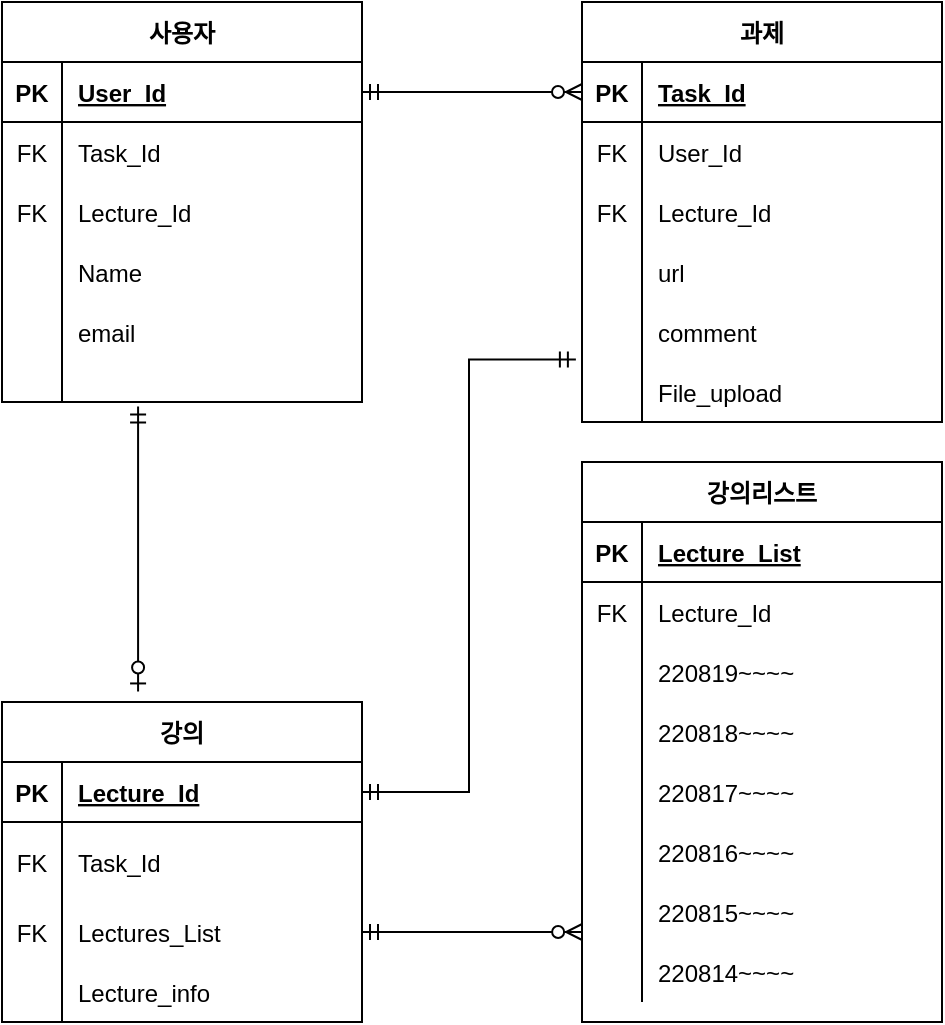 <mxfile version="20.2.6" type="device"><diagram id="R2lEEEUBdFMjLlhIrx00" name="Page-1"><mxGraphModel dx="1221" dy="634" grid="1" gridSize="10" guides="1" tooltips="1" connect="1" arrows="1" fold="1" page="1" pageScale="1" pageWidth="850" pageHeight="1100" math="0" shadow="0" extFonts="Permanent Marker^https://fonts.googleapis.com/css?family=Permanent+Marker"><root><mxCell id="0"/><mxCell id="1" parent="0"/><mxCell id="iNdIb6zovG5pSXCb3-js-5" value="사용자" style="shape=table;startSize=30;container=1;collapsible=1;childLayout=tableLayout;fixedRows=1;rowLines=0;fontStyle=1;align=center;resizeLast=1;" vertex="1" parent="1"><mxGeometry x="120" y="80" width="180" height="200" as="geometry"/></mxCell><mxCell id="iNdIb6zovG5pSXCb3-js-6" value="" style="shape=tableRow;horizontal=0;startSize=0;swimlaneHead=0;swimlaneBody=0;fillColor=none;collapsible=0;dropTarget=0;points=[[0,0.5],[1,0.5]];portConstraint=eastwest;top=0;left=0;right=0;bottom=1;" vertex="1" parent="iNdIb6zovG5pSXCb3-js-5"><mxGeometry y="30" width="180" height="30" as="geometry"/></mxCell><mxCell id="iNdIb6zovG5pSXCb3-js-7" value="PK" style="shape=partialRectangle;connectable=0;fillColor=none;top=0;left=0;bottom=0;right=0;fontStyle=1;overflow=hidden;" vertex="1" parent="iNdIb6zovG5pSXCb3-js-6"><mxGeometry width="30" height="30" as="geometry"><mxRectangle width="30" height="30" as="alternateBounds"/></mxGeometry></mxCell><mxCell id="iNdIb6zovG5pSXCb3-js-8" value="User_Id" style="shape=partialRectangle;connectable=0;fillColor=none;top=0;left=0;bottom=0;right=0;align=left;spacingLeft=6;fontStyle=5;overflow=hidden;" vertex="1" parent="iNdIb6zovG5pSXCb3-js-6"><mxGeometry x="30" width="150" height="30" as="geometry"><mxRectangle width="150" height="30" as="alternateBounds"/></mxGeometry></mxCell><mxCell id="iNdIb6zovG5pSXCb3-js-9" value="" style="shape=tableRow;horizontal=0;startSize=0;swimlaneHead=0;swimlaneBody=0;fillColor=none;collapsible=0;dropTarget=0;points=[[0,0.5],[1,0.5]];portConstraint=eastwest;top=0;left=0;right=0;bottom=0;" vertex="1" parent="iNdIb6zovG5pSXCb3-js-5"><mxGeometry y="60" width="180" height="30" as="geometry"/></mxCell><mxCell id="iNdIb6zovG5pSXCb3-js-10" value="FK" style="shape=partialRectangle;connectable=0;fillColor=none;top=0;left=0;bottom=0;right=0;editable=1;overflow=hidden;" vertex="1" parent="iNdIb6zovG5pSXCb3-js-9"><mxGeometry width="30" height="30" as="geometry"><mxRectangle width="30" height="30" as="alternateBounds"/></mxGeometry></mxCell><mxCell id="iNdIb6zovG5pSXCb3-js-11" value="Task_Id" style="shape=partialRectangle;connectable=0;fillColor=none;top=0;left=0;bottom=0;right=0;align=left;spacingLeft=6;overflow=hidden;" vertex="1" parent="iNdIb6zovG5pSXCb3-js-9"><mxGeometry x="30" width="150" height="30" as="geometry"><mxRectangle width="150" height="30" as="alternateBounds"/></mxGeometry></mxCell><mxCell id="iNdIb6zovG5pSXCb3-js-12" value="" style="shape=tableRow;horizontal=0;startSize=0;swimlaneHead=0;swimlaneBody=0;fillColor=none;collapsible=0;dropTarget=0;points=[[0,0.5],[1,0.5]];portConstraint=eastwest;top=0;left=0;right=0;bottom=0;" vertex="1" parent="iNdIb6zovG5pSXCb3-js-5"><mxGeometry y="90" width="180" height="30" as="geometry"/></mxCell><mxCell id="iNdIb6zovG5pSXCb3-js-13" value="FK" style="shape=partialRectangle;connectable=0;fillColor=none;top=0;left=0;bottom=0;right=0;editable=1;overflow=hidden;" vertex="1" parent="iNdIb6zovG5pSXCb3-js-12"><mxGeometry width="30" height="30" as="geometry"><mxRectangle width="30" height="30" as="alternateBounds"/></mxGeometry></mxCell><mxCell id="iNdIb6zovG5pSXCb3-js-14" value="Lecture_Id" style="shape=partialRectangle;connectable=0;fillColor=none;top=0;left=0;bottom=0;right=0;align=left;spacingLeft=6;overflow=hidden;" vertex="1" parent="iNdIb6zovG5pSXCb3-js-12"><mxGeometry x="30" width="150" height="30" as="geometry"><mxRectangle width="150" height="30" as="alternateBounds"/></mxGeometry></mxCell><mxCell id="iNdIb6zovG5pSXCb3-js-15" value="" style="shape=tableRow;horizontal=0;startSize=0;swimlaneHead=0;swimlaneBody=0;fillColor=none;collapsible=0;dropTarget=0;points=[[0,0.5],[1,0.5]];portConstraint=eastwest;top=0;left=0;right=0;bottom=0;" vertex="1" parent="iNdIb6zovG5pSXCb3-js-5"><mxGeometry y="120" width="180" height="30" as="geometry"/></mxCell><mxCell id="iNdIb6zovG5pSXCb3-js-16" value="" style="shape=partialRectangle;connectable=0;fillColor=none;top=0;left=0;bottom=0;right=0;editable=1;overflow=hidden;" vertex="1" parent="iNdIb6zovG5pSXCb3-js-15"><mxGeometry width="30" height="30" as="geometry"><mxRectangle width="30" height="30" as="alternateBounds"/></mxGeometry></mxCell><mxCell id="iNdIb6zovG5pSXCb3-js-17" value="Name" style="shape=partialRectangle;connectable=0;fillColor=none;top=0;left=0;bottom=0;right=0;align=left;spacingLeft=6;overflow=hidden;" vertex="1" parent="iNdIb6zovG5pSXCb3-js-15"><mxGeometry x="30" width="150" height="30" as="geometry"><mxRectangle width="150" height="30" as="alternateBounds"/></mxGeometry></mxCell><mxCell id="iNdIb6zovG5pSXCb3-js-23" value="" style="shape=tableRow;horizontal=0;startSize=0;swimlaneHead=0;swimlaneBody=0;fillColor=none;collapsible=0;dropTarget=0;points=[[0,0.5],[1,0.5]];portConstraint=eastwest;top=0;left=0;right=0;bottom=0;" vertex="1" parent="iNdIb6zovG5pSXCb3-js-5"><mxGeometry y="150" width="180" height="30" as="geometry"/></mxCell><mxCell id="iNdIb6zovG5pSXCb3-js-24" value="" style="shape=partialRectangle;connectable=0;fillColor=none;top=0;left=0;bottom=0;right=0;editable=1;overflow=hidden;" vertex="1" parent="iNdIb6zovG5pSXCb3-js-23"><mxGeometry width="30" height="30" as="geometry"><mxRectangle width="30" height="30" as="alternateBounds"/></mxGeometry></mxCell><mxCell id="iNdIb6zovG5pSXCb3-js-25" value="email" style="shape=partialRectangle;connectable=0;fillColor=none;top=0;left=0;bottom=0;right=0;align=left;spacingLeft=6;overflow=hidden;" vertex="1" parent="iNdIb6zovG5pSXCb3-js-23"><mxGeometry x="30" width="150" height="30" as="geometry"><mxRectangle width="150" height="30" as="alternateBounds"/></mxGeometry></mxCell><mxCell id="iNdIb6zovG5pSXCb3-js-29" value="" style="shape=tableRow;horizontal=0;startSize=0;swimlaneHead=0;swimlaneBody=0;fillColor=none;collapsible=0;dropTarget=0;points=[[0,0.5],[1,0.5]];portConstraint=eastwest;top=0;left=0;right=0;bottom=0;" vertex="1" parent="iNdIb6zovG5pSXCb3-js-5"><mxGeometry y="180" width="180" height="20" as="geometry"/></mxCell><mxCell id="iNdIb6zovG5pSXCb3-js-30" value="" style="shape=partialRectangle;connectable=0;fillColor=none;top=0;left=0;bottom=0;right=0;editable=1;overflow=hidden;" vertex="1" parent="iNdIb6zovG5pSXCb3-js-29"><mxGeometry width="30" height="20" as="geometry"><mxRectangle width="30" height="20" as="alternateBounds"/></mxGeometry></mxCell><mxCell id="iNdIb6zovG5pSXCb3-js-31" value="" style="shape=partialRectangle;connectable=0;fillColor=none;top=0;left=0;bottom=0;right=0;align=left;spacingLeft=6;overflow=hidden;" vertex="1" parent="iNdIb6zovG5pSXCb3-js-29"><mxGeometry x="30" width="150" height="20" as="geometry"><mxRectangle width="150" height="20" as="alternateBounds"/></mxGeometry></mxCell><mxCell id="iNdIb6zovG5pSXCb3-js-32" value="과제" style="shape=table;startSize=30;container=1;collapsible=1;childLayout=tableLayout;fixedRows=1;rowLines=0;fontStyle=1;align=center;resizeLast=1;strokeColor=default;" vertex="1" parent="1"><mxGeometry x="410" y="80" width="180" height="210" as="geometry"/></mxCell><mxCell id="iNdIb6zovG5pSXCb3-js-33" value="" style="shape=tableRow;horizontal=0;startSize=0;swimlaneHead=0;swimlaneBody=0;fillColor=none;collapsible=0;dropTarget=0;points=[[0,0.5],[1,0.5]];portConstraint=eastwest;top=0;left=0;right=0;bottom=1;strokeColor=default;" vertex="1" parent="iNdIb6zovG5pSXCb3-js-32"><mxGeometry y="30" width="180" height="30" as="geometry"/></mxCell><mxCell id="iNdIb6zovG5pSXCb3-js-34" value="PK" style="shape=partialRectangle;connectable=0;fillColor=none;top=0;left=0;bottom=0;right=0;fontStyle=1;overflow=hidden;strokeColor=default;" vertex="1" parent="iNdIb6zovG5pSXCb3-js-33"><mxGeometry width="30" height="30" as="geometry"><mxRectangle width="30" height="30" as="alternateBounds"/></mxGeometry></mxCell><mxCell id="iNdIb6zovG5pSXCb3-js-35" value="Task_Id" style="shape=partialRectangle;connectable=0;fillColor=none;top=0;left=0;bottom=0;right=0;align=left;spacingLeft=6;fontStyle=5;overflow=hidden;strokeColor=default;" vertex="1" parent="iNdIb6zovG5pSXCb3-js-33"><mxGeometry x="30" width="150" height="30" as="geometry"><mxRectangle width="150" height="30" as="alternateBounds"/></mxGeometry></mxCell><mxCell id="iNdIb6zovG5pSXCb3-js-36" value="" style="shape=tableRow;horizontal=0;startSize=0;swimlaneHead=0;swimlaneBody=0;fillColor=none;collapsible=0;dropTarget=0;points=[[0,0.5],[1,0.5]];portConstraint=eastwest;top=0;left=0;right=0;bottom=0;strokeColor=default;" vertex="1" parent="iNdIb6zovG5pSXCb3-js-32"><mxGeometry y="60" width="180" height="30" as="geometry"/></mxCell><mxCell id="iNdIb6zovG5pSXCb3-js-37" value="FK" style="shape=partialRectangle;connectable=0;fillColor=none;top=0;left=0;bottom=0;right=0;editable=1;overflow=hidden;strokeColor=default;" vertex="1" parent="iNdIb6zovG5pSXCb3-js-36"><mxGeometry width="30" height="30" as="geometry"><mxRectangle width="30" height="30" as="alternateBounds"/></mxGeometry></mxCell><mxCell id="iNdIb6zovG5pSXCb3-js-38" value="User_Id" style="shape=partialRectangle;connectable=0;fillColor=none;top=0;left=0;bottom=0;right=0;align=left;spacingLeft=6;overflow=hidden;strokeColor=default;" vertex="1" parent="iNdIb6zovG5pSXCb3-js-36"><mxGeometry x="30" width="150" height="30" as="geometry"><mxRectangle width="150" height="30" as="alternateBounds"/></mxGeometry></mxCell><mxCell id="iNdIb6zovG5pSXCb3-js-39" value="" style="shape=tableRow;horizontal=0;startSize=0;swimlaneHead=0;swimlaneBody=0;fillColor=none;collapsible=0;dropTarget=0;points=[[0,0.5],[1,0.5]];portConstraint=eastwest;top=0;left=0;right=0;bottom=0;strokeColor=default;" vertex="1" parent="iNdIb6zovG5pSXCb3-js-32"><mxGeometry y="90" width="180" height="30" as="geometry"/></mxCell><mxCell id="iNdIb6zovG5pSXCb3-js-40" value="FK" style="shape=partialRectangle;connectable=0;fillColor=none;top=0;left=0;bottom=0;right=0;editable=1;overflow=hidden;strokeColor=default;" vertex="1" parent="iNdIb6zovG5pSXCb3-js-39"><mxGeometry width="30" height="30" as="geometry"><mxRectangle width="30" height="30" as="alternateBounds"/></mxGeometry></mxCell><mxCell id="iNdIb6zovG5pSXCb3-js-41" value="Lecture_Id" style="shape=partialRectangle;connectable=0;fillColor=none;top=0;left=0;bottom=0;right=0;align=left;spacingLeft=6;overflow=hidden;strokeColor=default;" vertex="1" parent="iNdIb6zovG5pSXCb3-js-39"><mxGeometry x="30" width="150" height="30" as="geometry"><mxRectangle width="150" height="30" as="alternateBounds"/></mxGeometry></mxCell><mxCell id="iNdIb6zovG5pSXCb3-js-42" value="" style="shape=tableRow;horizontal=0;startSize=0;swimlaneHead=0;swimlaneBody=0;fillColor=none;collapsible=0;dropTarget=0;points=[[0,0.5],[1,0.5]];portConstraint=eastwest;top=0;left=0;right=0;bottom=0;strokeColor=default;" vertex="1" parent="iNdIb6zovG5pSXCb3-js-32"><mxGeometry y="120" width="180" height="30" as="geometry"/></mxCell><mxCell id="iNdIb6zovG5pSXCb3-js-43" value="" style="shape=partialRectangle;connectable=0;fillColor=none;top=0;left=0;bottom=0;right=0;editable=1;overflow=hidden;strokeColor=default;" vertex="1" parent="iNdIb6zovG5pSXCb3-js-42"><mxGeometry width="30" height="30" as="geometry"><mxRectangle width="30" height="30" as="alternateBounds"/></mxGeometry></mxCell><mxCell id="iNdIb6zovG5pSXCb3-js-44" value="url" style="shape=partialRectangle;connectable=0;fillColor=none;top=0;left=0;bottom=0;right=0;align=left;spacingLeft=6;overflow=hidden;strokeColor=default;" vertex="1" parent="iNdIb6zovG5pSXCb3-js-42"><mxGeometry x="30" width="150" height="30" as="geometry"><mxRectangle width="150" height="30" as="alternateBounds"/></mxGeometry></mxCell><mxCell id="iNdIb6zovG5pSXCb3-js-45" value="" style="shape=tableRow;horizontal=0;startSize=0;swimlaneHead=0;swimlaneBody=0;fillColor=none;collapsible=0;dropTarget=0;points=[[0,0.5],[1,0.5]];portConstraint=eastwest;top=0;left=0;right=0;bottom=0;strokeColor=default;" vertex="1" parent="iNdIb6zovG5pSXCb3-js-32"><mxGeometry y="150" width="180" height="30" as="geometry"/></mxCell><mxCell id="iNdIb6zovG5pSXCb3-js-46" value="" style="shape=partialRectangle;connectable=0;fillColor=none;top=0;left=0;bottom=0;right=0;editable=1;overflow=hidden;strokeColor=default;" vertex="1" parent="iNdIb6zovG5pSXCb3-js-45"><mxGeometry width="30" height="30" as="geometry"><mxRectangle width="30" height="30" as="alternateBounds"/></mxGeometry></mxCell><mxCell id="iNdIb6zovG5pSXCb3-js-47" value="comment" style="shape=partialRectangle;connectable=0;fillColor=none;top=0;left=0;bottom=0;right=0;align=left;spacingLeft=6;overflow=hidden;strokeColor=default;" vertex="1" parent="iNdIb6zovG5pSXCb3-js-45"><mxGeometry x="30" width="150" height="30" as="geometry"><mxRectangle width="150" height="30" as="alternateBounds"/></mxGeometry></mxCell><mxCell id="iNdIb6zovG5pSXCb3-js-48" value="" style="shape=tableRow;horizontal=0;startSize=0;swimlaneHead=0;swimlaneBody=0;fillColor=none;collapsible=0;dropTarget=0;points=[[0,0.5],[1,0.5]];portConstraint=eastwest;top=0;left=0;right=0;bottom=0;strokeColor=default;" vertex="1" parent="iNdIb6zovG5pSXCb3-js-32"><mxGeometry y="180" width="180" height="30" as="geometry"/></mxCell><mxCell id="iNdIb6zovG5pSXCb3-js-49" value="" style="shape=partialRectangle;connectable=0;fillColor=none;top=0;left=0;bottom=0;right=0;editable=1;overflow=hidden;strokeColor=default;" vertex="1" parent="iNdIb6zovG5pSXCb3-js-48"><mxGeometry width="30" height="30" as="geometry"><mxRectangle width="30" height="30" as="alternateBounds"/></mxGeometry></mxCell><mxCell id="iNdIb6zovG5pSXCb3-js-50" value="File_upload" style="shape=partialRectangle;connectable=0;fillColor=none;top=0;left=0;bottom=0;right=0;align=left;spacingLeft=6;overflow=hidden;strokeColor=default;" vertex="1" parent="iNdIb6zovG5pSXCb3-js-48"><mxGeometry x="30" width="150" height="30" as="geometry"><mxRectangle width="150" height="30" as="alternateBounds"/></mxGeometry></mxCell><mxCell id="iNdIb6zovG5pSXCb3-js-51" value="강의" style="shape=table;startSize=30;container=1;collapsible=1;childLayout=tableLayout;fixedRows=1;rowLines=0;fontStyle=1;align=center;resizeLast=1;strokeColor=default;" vertex="1" parent="1"><mxGeometry x="120" y="430" width="180" height="160" as="geometry"/></mxCell><mxCell id="iNdIb6zovG5pSXCb3-js-52" value="" style="shape=tableRow;horizontal=0;startSize=0;swimlaneHead=0;swimlaneBody=0;fillColor=none;collapsible=0;dropTarget=0;points=[[0,0.5],[1,0.5]];portConstraint=eastwest;top=0;left=0;right=0;bottom=1;strokeColor=default;" vertex="1" parent="iNdIb6zovG5pSXCb3-js-51"><mxGeometry y="30" width="180" height="30" as="geometry"/></mxCell><mxCell id="iNdIb6zovG5pSXCb3-js-53" value="PK" style="shape=partialRectangle;connectable=0;fillColor=none;top=0;left=0;bottom=0;right=0;fontStyle=1;overflow=hidden;strokeColor=default;" vertex="1" parent="iNdIb6zovG5pSXCb3-js-52"><mxGeometry width="30" height="30" as="geometry"><mxRectangle width="30" height="30" as="alternateBounds"/></mxGeometry></mxCell><mxCell id="iNdIb6zovG5pSXCb3-js-54" value="Lecture_Id" style="shape=partialRectangle;connectable=0;fillColor=none;top=0;left=0;bottom=0;right=0;align=left;spacingLeft=6;fontStyle=5;overflow=hidden;strokeColor=default;" vertex="1" parent="iNdIb6zovG5pSXCb3-js-52"><mxGeometry x="30" width="150" height="30" as="geometry"><mxRectangle width="150" height="30" as="alternateBounds"/></mxGeometry></mxCell><mxCell id="iNdIb6zovG5pSXCb3-js-55" value="" style="shape=tableRow;horizontal=0;startSize=0;swimlaneHead=0;swimlaneBody=0;fillColor=none;collapsible=0;dropTarget=0;points=[[0,0.5],[1,0.5]];portConstraint=eastwest;top=0;left=0;right=0;bottom=0;strokeColor=default;" vertex="1" parent="iNdIb6zovG5pSXCb3-js-51"><mxGeometry y="60" width="180" height="40" as="geometry"/></mxCell><mxCell id="iNdIb6zovG5pSXCb3-js-56" value="FK" style="shape=partialRectangle;connectable=0;fillColor=none;top=0;left=0;bottom=0;right=0;editable=1;overflow=hidden;strokeColor=default;" vertex="1" parent="iNdIb6zovG5pSXCb3-js-55"><mxGeometry width="30" height="40" as="geometry"><mxRectangle width="30" height="40" as="alternateBounds"/></mxGeometry></mxCell><mxCell id="iNdIb6zovG5pSXCb3-js-57" value="Task_Id" style="shape=partialRectangle;connectable=0;fillColor=none;top=0;left=0;bottom=0;right=0;align=left;spacingLeft=6;overflow=hidden;strokeColor=default;" vertex="1" parent="iNdIb6zovG5pSXCb3-js-55"><mxGeometry x="30" width="150" height="40" as="geometry"><mxRectangle width="150" height="40" as="alternateBounds"/></mxGeometry></mxCell><mxCell id="iNdIb6zovG5pSXCb3-js-58" value="" style="shape=tableRow;horizontal=0;startSize=0;swimlaneHead=0;swimlaneBody=0;fillColor=none;collapsible=0;dropTarget=0;points=[[0,0.5],[1,0.5]];portConstraint=eastwest;top=0;left=0;right=0;bottom=0;strokeColor=default;" vertex="1" parent="iNdIb6zovG5pSXCb3-js-51"><mxGeometry y="100" width="180" height="30" as="geometry"/></mxCell><mxCell id="iNdIb6zovG5pSXCb3-js-59" value="FK" style="shape=partialRectangle;connectable=0;fillColor=none;top=0;left=0;bottom=0;right=0;editable=1;overflow=hidden;strokeColor=default;" vertex="1" parent="iNdIb6zovG5pSXCb3-js-58"><mxGeometry width="30" height="30" as="geometry"><mxRectangle width="30" height="30" as="alternateBounds"/></mxGeometry></mxCell><mxCell id="iNdIb6zovG5pSXCb3-js-60" value="Lectures_List" style="shape=partialRectangle;connectable=0;fillColor=none;top=0;left=0;bottom=0;right=0;align=left;spacingLeft=6;overflow=hidden;strokeColor=default;" vertex="1" parent="iNdIb6zovG5pSXCb3-js-58"><mxGeometry x="30" width="150" height="30" as="geometry"><mxRectangle width="150" height="30" as="alternateBounds"/></mxGeometry></mxCell><mxCell id="iNdIb6zovG5pSXCb3-js-61" value="" style="shape=tableRow;horizontal=0;startSize=0;swimlaneHead=0;swimlaneBody=0;fillColor=none;collapsible=0;dropTarget=0;points=[[0,0.5],[1,0.5]];portConstraint=eastwest;top=0;left=0;right=0;bottom=0;strokeColor=default;" vertex="1" parent="iNdIb6zovG5pSXCb3-js-51"><mxGeometry y="130" width="180" height="30" as="geometry"/></mxCell><mxCell id="iNdIb6zovG5pSXCb3-js-62" value="" style="shape=partialRectangle;connectable=0;fillColor=none;top=0;left=0;bottom=0;right=0;editable=1;overflow=hidden;strokeColor=default;" vertex="1" parent="iNdIb6zovG5pSXCb3-js-61"><mxGeometry width="30" height="30" as="geometry"><mxRectangle width="30" height="30" as="alternateBounds"/></mxGeometry></mxCell><mxCell id="iNdIb6zovG5pSXCb3-js-63" value="Lecture_info" style="shape=partialRectangle;connectable=0;fillColor=none;top=0;left=0;bottom=0;right=0;align=left;spacingLeft=6;overflow=hidden;strokeColor=default;" vertex="1" parent="iNdIb6zovG5pSXCb3-js-61"><mxGeometry x="30" width="150" height="30" as="geometry"><mxRectangle width="150" height="30" as="alternateBounds"/></mxGeometry></mxCell><mxCell id="iNdIb6zovG5pSXCb3-js-68" value="강의리스트" style="shape=table;startSize=30;container=1;collapsible=1;childLayout=tableLayout;fixedRows=1;rowLines=0;fontStyle=1;align=center;resizeLast=1;strokeColor=default;" vertex="1" parent="1"><mxGeometry x="410" y="310" width="180" height="280" as="geometry"/></mxCell><mxCell id="iNdIb6zovG5pSXCb3-js-69" value="" style="shape=tableRow;horizontal=0;startSize=0;swimlaneHead=0;swimlaneBody=0;fillColor=none;collapsible=0;dropTarget=0;points=[[0,0.5],[1,0.5]];portConstraint=eastwest;top=0;left=0;right=0;bottom=1;strokeColor=default;" vertex="1" parent="iNdIb6zovG5pSXCb3-js-68"><mxGeometry y="30" width="180" height="30" as="geometry"/></mxCell><mxCell id="iNdIb6zovG5pSXCb3-js-70" value="PK" style="shape=partialRectangle;connectable=0;fillColor=none;top=0;left=0;bottom=0;right=0;fontStyle=1;overflow=hidden;strokeColor=default;" vertex="1" parent="iNdIb6zovG5pSXCb3-js-69"><mxGeometry width="30" height="30" as="geometry"><mxRectangle width="30" height="30" as="alternateBounds"/></mxGeometry></mxCell><mxCell id="iNdIb6zovG5pSXCb3-js-71" value="Lecture_List" style="shape=partialRectangle;connectable=0;fillColor=none;top=0;left=0;bottom=0;right=0;align=left;spacingLeft=6;fontStyle=5;overflow=hidden;strokeColor=default;" vertex="1" parent="iNdIb6zovG5pSXCb3-js-69"><mxGeometry x="30" width="150" height="30" as="geometry"><mxRectangle width="150" height="30" as="alternateBounds"/></mxGeometry></mxCell><mxCell id="iNdIb6zovG5pSXCb3-js-72" value="" style="shape=tableRow;horizontal=0;startSize=0;swimlaneHead=0;swimlaneBody=0;fillColor=none;collapsible=0;dropTarget=0;points=[[0,0.5],[1,0.5]];portConstraint=eastwest;top=0;left=0;right=0;bottom=0;strokeColor=default;" vertex="1" parent="iNdIb6zovG5pSXCb3-js-68"><mxGeometry y="60" width="180" height="30" as="geometry"/></mxCell><mxCell id="iNdIb6zovG5pSXCb3-js-73" value="FK" style="shape=partialRectangle;connectable=0;fillColor=none;top=0;left=0;bottom=0;right=0;editable=1;overflow=hidden;strokeColor=default;" vertex="1" parent="iNdIb6zovG5pSXCb3-js-72"><mxGeometry width="30" height="30" as="geometry"><mxRectangle width="30" height="30" as="alternateBounds"/></mxGeometry></mxCell><mxCell id="iNdIb6zovG5pSXCb3-js-74" value="Lecture_Id" style="shape=partialRectangle;connectable=0;fillColor=none;top=0;left=0;bottom=0;right=0;align=left;spacingLeft=6;overflow=hidden;strokeColor=default;" vertex="1" parent="iNdIb6zovG5pSXCb3-js-72"><mxGeometry x="30" width="150" height="30" as="geometry"><mxRectangle width="150" height="30" as="alternateBounds"/></mxGeometry></mxCell><mxCell id="iNdIb6zovG5pSXCb3-js-75" value="" style="shape=tableRow;horizontal=0;startSize=0;swimlaneHead=0;swimlaneBody=0;fillColor=none;collapsible=0;dropTarget=0;points=[[0,0.5],[1,0.5]];portConstraint=eastwest;top=0;left=0;right=0;bottom=0;strokeColor=default;" vertex="1" parent="iNdIb6zovG5pSXCb3-js-68"><mxGeometry y="90" width="180" height="30" as="geometry"/></mxCell><mxCell id="iNdIb6zovG5pSXCb3-js-76" value="" style="shape=partialRectangle;connectable=0;fillColor=none;top=0;left=0;bottom=0;right=0;editable=1;overflow=hidden;strokeColor=default;" vertex="1" parent="iNdIb6zovG5pSXCb3-js-75"><mxGeometry width="30" height="30" as="geometry"><mxRectangle width="30" height="30" as="alternateBounds"/></mxGeometry></mxCell><mxCell id="iNdIb6zovG5pSXCb3-js-77" value="220819~~~~" style="shape=partialRectangle;connectable=0;fillColor=none;top=0;left=0;bottom=0;right=0;align=left;spacingLeft=6;overflow=hidden;strokeColor=default;" vertex="1" parent="iNdIb6zovG5pSXCb3-js-75"><mxGeometry x="30" width="150" height="30" as="geometry"><mxRectangle width="150" height="30" as="alternateBounds"/></mxGeometry></mxCell><mxCell id="iNdIb6zovG5pSXCb3-js-78" value="" style="shape=tableRow;horizontal=0;startSize=0;swimlaneHead=0;swimlaneBody=0;fillColor=none;collapsible=0;dropTarget=0;points=[[0,0.5],[1,0.5]];portConstraint=eastwest;top=0;left=0;right=0;bottom=0;strokeColor=default;" vertex="1" parent="iNdIb6zovG5pSXCb3-js-68"><mxGeometry y="120" width="180" height="30" as="geometry"/></mxCell><mxCell id="iNdIb6zovG5pSXCb3-js-79" value="" style="shape=partialRectangle;connectable=0;fillColor=none;top=0;left=0;bottom=0;right=0;editable=1;overflow=hidden;strokeColor=default;" vertex="1" parent="iNdIb6zovG5pSXCb3-js-78"><mxGeometry width="30" height="30" as="geometry"><mxRectangle width="30" height="30" as="alternateBounds"/></mxGeometry></mxCell><mxCell id="iNdIb6zovG5pSXCb3-js-80" value="220818~~~~" style="shape=partialRectangle;connectable=0;fillColor=none;top=0;left=0;bottom=0;right=0;align=left;spacingLeft=6;overflow=hidden;strokeColor=default;" vertex="1" parent="iNdIb6zovG5pSXCb3-js-78"><mxGeometry x="30" width="150" height="30" as="geometry"><mxRectangle width="150" height="30" as="alternateBounds"/></mxGeometry></mxCell><mxCell id="iNdIb6zovG5pSXCb3-js-81" value="" style="shape=tableRow;horizontal=0;startSize=0;swimlaneHead=0;swimlaneBody=0;fillColor=none;collapsible=0;dropTarget=0;points=[[0,0.5],[1,0.5]];portConstraint=eastwest;top=0;left=0;right=0;bottom=0;strokeColor=default;" vertex="1" parent="iNdIb6zovG5pSXCb3-js-68"><mxGeometry y="150" width="180" height="30" as="geometry"/></mxCell><mxCell id="iNdIb6zovG5pSXCb3-js-82" value="" style="shape=partialRectangle;connectable=0;fillColor=none;top=0;left=0;bottom=0;right=0;editable=1;overflow=hidden;strokeColor=default;" vertex="1" parent="iNdIb6zovG5pSXCb3-js-81"><mxGeometry width="30" height="30" as="geometry"><mxRectangle width="30" height="30" as="alternateBounds"/></mxGeometry></mxCell><mxCell id="iNdIb6zovG5pSXCb3-js-83" value="220817~~~~" style="shape=partialRectangle;connectable=0;fillColor=none;top=0;left=0;bottom=0;right=0;align=left;spacingLeft=6;overflow=hidden;strokeColor=default;" vertex="1" parent="iNdIb6zovG5pSXCb3-js-81"><mxGeometry x="30" width="150" height="30" as="geometry"><mxRectangle width="150" height="30" as="alternateBounds"/></mxGeometry></mxCell><mxCell id="iNdIb6zovG5pSXCb3-js-84" value="" style="shape=tableRow;horizontal=0;startSize=0;swimlaneHead=0;swimlaneBody=0;fillColor=none;collapsible=0;dropTarget=0;points=[[0,0.5],[1,0.5]];portConstraint=eastwest;top=0;left=0;right=0;bottom=0;strokeColor=default;" vertex="1" parent="iNdIb6zovG5pSXCb3-js-68"><mxGeometry y="180" width="180" height="30" as="geometry"/></mxCell><mxCell id="iNdIb6zovG5pSXCb3-js-85" value="" style="shape=partialRectangle;connectable=0;fillColor=none;top=0;left=0;bottom=0;right=0;editable=1;overflow=hidden;strokeColor=default;" vertex="1" parent="iNdIb6zovG5pSXCb3-js-84"><mxGeometry width="30" height="30" as="geometry"><mxRectangle width="30" height="30" as="alternateBounds"/></mxGeometry></mxCell><mxCell id="iNdIb6zovG5pSXCb3-js-86" value="220816~~~~" style="shape=partialRectangle;connectable=0;fillColor=none;top=0;left=0;bottom=0;right=0;align=left;spacingLeft=6;overflow=hidden;strokeColor=default;" vertex="1" parent="iNdIb6zovG5pSXCb3-js-84"><mxGeometry x="30" width="150" height="30" as="geometry"><mxRectangle width="150" height="30" as="alternateBounds"/></mxGeometry></mxCell><mxCell id="iNdIb6zovG5pSXCb3-js-87" value="" style="shape=tableRow;horizontal=0;startSize=0;swimlaneHead=0;swimlaneBody=0;fillColor=none;collapsible=0;dropTarget=0;points=[[0,0.5],[1,0.5]];portConstraint=eastwest;top=0;left=0;right=0;bottom=0;strokeColor=default;" vertex="1" parent="iNdIb6zovG5pSXCb3-js-68"><mxGeometry y="210" width="180" height="30" as="geometry"/></mxCell><mxCell id="iNdIb6zovG5pSXCb3-js-88" value="" style="shape=partialRectangle;connectable=0;fillColor=none;top=0;left=0;bottom=0;right=0;editable=1;overflow=hidden;strokeColor=default;" vertex="1" parent="iNdIb6zovG5pSXCb3-js-87"><mxGeometry width="30" height="30" as="geometry"><mxRectangle width="30" height="30" as="alternateBounds"/></mxGeometry></mxCell><mxCell id="iNdIb6zovG5pSXCb3-js-89" value="220815~~~~" style="shape=partialRectangle;connectable=0;fillColor=none;top=0;left=0;bottom=0;right=0;align=left;spacingLeft=6;overflow=hidden;strokeColor=default;" vertex="1" parent="iNdIb6zovG5pSXCb3-js-87"><mxGeometry x="30" width="150" height="30" as="geometry"><mxRectangle width="150" height="30" as="alternateBounds"/></mxGeometry></mxCell><mxCell id="iNdIb6zovG5pSXCb3-js-90" value="" style="shape=tableRow;horizontal=0;startSize=0;swimlaneHead=0;swimlaneBody=0;fillColor=none;collapsible=0;dropTarget=0;points=[[0,0.5],[1,0.5]];portConstraint=eastwest;top=0;left=0;right=0;bottom=0;strokeColor=default;" vertex="1" parent="iNdIb6zovG5pSXCb3-js-68"><mxGeometry y="240" width="180" height="30" as="geometry"/></mxCell><mxCell id="iNdIb6zovG5pSXCb3-js-91" value="" style="shape=partialRectangle;connectable=0;fillColor=none;top=0;left=0;bottom=0;right=0;editable=1;overflow=hidden;strokeColor=default;" vertex="1" parent="iNdIb6zovG5pSXCb3-js-90"><mxGeometry width="30" height="30" as="geometry"><mxRectangle width="30" height="30" as="alternateBounds"/></mxGeometry></mxCell><mxCell id="iNdIb6zovG5pSXCb3-js-92" value="220814~~~~" style="shape=partialRectangle;connectable=0;fillColor=none;top=0;left=0;bottom=0;right=0;align=left;spacingLeft=6;overflow=hidden;strokeColor=default;" vertex="1" parent="iNdIb6zovG5pSXCb3-js-90"><mxGeometry x="30" width="150" height="30" as="geometry"><mxRectangle width="150" height="30" as="alternateBounds"/></mxGeometry></mxCell><mxCell id="iNdIb6zovG5pSXCb3-js-93" value="" style="edgeStyle=elbowEdgeStyle;fontSize=12;html=1;endArrow=ERzeroToMany;startArrow=ERmandOne;rounded=0;entryX=0;entryY=0.5;entryDx=0;entryDy=0;exitX=1;exitY=0.5;exitDx=0;exitDy=0;" edge="1" parent="1" source="iNdIb6zovG5pSXCb3-js-6" target="iNdIb6zovG5pSXCb3-js-33"><mxGeometry width="100" height="100" relative="1" as="geometry"><mxPoint x="180" y="30" as="sourcePoint"/><mxPoint x="440" y="30" as="targetPoint"/></mxGeometry></mxCell><mxCell id="iNdIb6zovG5pSXCb3-js-96" value="" style="edgeStyle=elbowEdgeStyle;fontSize=12;html=1;endArrow=ERmandOne;startArrow=ERmandOne;rounded=0;entryX=-0.017;entryY=-0.043;entryDx=0;entryDy=0;entryPerimeter=0;exitX=1;exitY=0.5;exitDx=0;exitDy=0;" edge="1" parent="1" source="iNdIb6zovG5pSXCb3-js-52" target="iNdIb6zovG5pSXCb3-js-48"><mxGeometry width="100" height="100" relative="1" as="geometry"><mxPoint x="200" y="498" as="sourcePoint"/><mxPoint x="420" y="330" as="targetPoint"/></mxGeometry></mxCell><mxCell id="iNdIb6zovG5pSXCb3-js-97" value="" style="edgeStyle=elbowEdgeStyle;fontSize=12;html=1;endArrow=ERzeroToMany;startArrow=ERmandOne;rounded=0;exitX=1;exitY=0.5;exitDx=0;exitDy=0;" edge="1" parent="1" source="iNdIb6zovG5pSXCb3-js-58"><mxGeometry width="100" height="100" relative="1" as="geometry"><mxPoint x="210" y="600" as="sourcePoint"/><mxPoint x="410.06" y="545" as="targetPoint"/></mxGeometry></mxCell><mxCell id="iNdIb6zovG5pSXCb3-js-98" value="" style="fontSize=12;html=1;endArrow=ERzeroToOne;startArrow=ERmandOne;strokeWidth=1;edgeStyle=elbowEdgeStyle;entryX=0.378;entryY=-0.033;entryDx=0;entryDy=0;entryPerimeter=0;exitX=0.378;exitY=1.112;exitDx=0;exitDy=0;exitPerimeter=0;strokeColor=default;rounded=0;elbow=vertical;" edge="1" parent="1" source="iNdIb6zovG5pSXCb3-js-29" target="iNdIb6zovG5pSXCb3-js-51"><mxGeometry width="100" height="100" relative="1" as="geometry"><mxPoint x="250.06" y="300" as="sourcePoint"/><mxPoint x="110" y="248.838" as="targetPoint"/></mxGeometry></mxCell></root></mxGraphModel></diagram></mxfile>